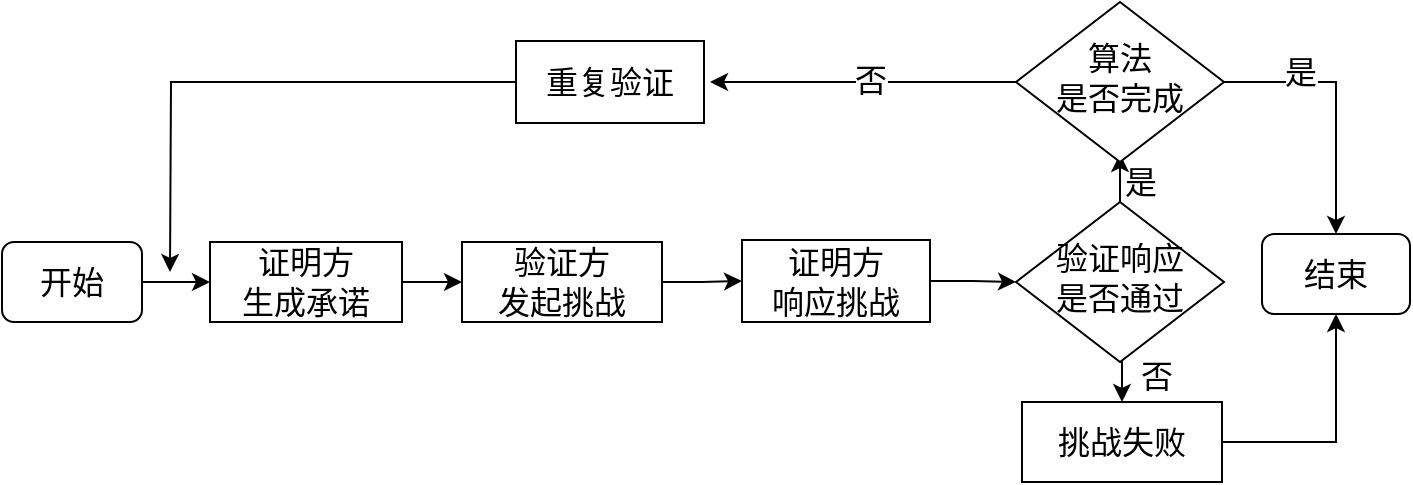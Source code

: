 <mxfile version="15.0.3" type="github">
  <diagram id="C5RBs43oDa-KdzZeNtuy" name="Page-1">
    <mxGraphModel dx="868" dy="404" grid="1" gridSize="10" guides="1" tooltips="1" connect="1" arrows="1" fold="1" page="1" pageScale="1" pageWidth="827" pageHeight="1169" math="0" shadow="0">
      <root>
        <mxCell id="WIyWlLk6GJQsqaUBKTNV-0" />
        <mxCell id="WIyWlLk6GJQsqaUBKTNV-1" parent="WIyWlLk6GJQsqaUBKTNV-0" />
        <mxCell id="wY-KJt-lYxIZaFkre0BP-1" style="edgeStyle=orthogonalEdgeStyle;rounded=0;orthogonalLoop=1;jettySize=auto;html=1;exitX=1;exitY=0.5;exitDx=0;exitDy=0;entryX=0;entryY=0.5;entryDx=0;entryDy=0;fontSize=16;" edge="1" parent="WIyWlLk6GJQsqaUBKTNV-1" source="WIyWlLk6GJQsqaUBKTNV-3" target="wY-KJt-lYxIZaFkre0BP-0">
          <mxGeometry relative="1" as="geometry" />
        </mxCell>
        <mxCell id="WIyWlLk6GJQsqaUBKTNV-3" value="开始" style="rounded=1;whiteSpace=wrap;html=1;fontSize=16;glass=0;strokeWidth=1;shadow=0;" parent="WIyWlLk6GJQsqaUBKTNV-1" vertex="1">
          <mxGeometry x="46" y="245" width="70" height="40" as="geometry" />
        </mxCell>
        <mxCell id="wY-KJt-lYxIZaFkre0BP-16" style="edgeStyle=orthogonalEdgeStyle;rounded=0;orthogonalLoop=1;jettySize=auto;html=1;exitX=0.5;exitY=0;exitDx=0;exitDy=0;entryX=0.5;entryY=1;entryDx=0;entryDy=0;fontSize=16;strokeWidth=1;" edge="1" parent="WIyWlLk6GJQsqaUBKTNV-1" source="WIyWlLk6GJQsqaUBKTNV-6">
          <mxGeometry relative="1" as="geometry">
            <mxPoint x="605" y="201" as="targetPoint" />
          </mxGeometry>
        </mxCell>
        <mxCell id="wY-KJt-lYxIZaFkre0BP-19" style="edgeStyle=orthogonalEdgeStyle;rounded=0;orthogonalLoop=1;jettySize=auto;html=1;exitX=0.5;exitY=1;exitDx=0;exitDy=0;entryX=0.5;entryY=0;entryDx=0;entryDy=0;fontSize=16;strokeWidth=1;" edge="1" parent="WIyWlLk6GJQsqaUBKTNV-1" source="WIyWlLk6GJQsqaUBKTNV-6" target="wY-KJt-lYxIZaFkre0BP-6">
          <mxGeometry relative="1" as="geometry" />
        </mxCell>
        <mxCell id="WIyWlLk6GJQsqaUBKTNV-6" value="验证响应&lt;br&gt;是否通过" style="rhombus;whiteSpace=wrap;html=1;shadow=0;fontFamily=Helvetica;fontSize=16;align=center;strokeWidth=1;spacing=6;spacingTop=-4;" parent="WIyWlLk6GJQsqaUBKTNV-1" vertex="1">
          <mxGeometry x="553" y="225" width="104" height="80" as="geometry" />
        </mxCell>
        <mxCell id="WIyWlLk6GJQsqaUBKTNV-7" value="结束" style="rounded=1;whiteSpace=wrap;html=1;fontSize=16;glass=0;strokeWidth=1;shadow=0;" parent="WIyWlLk6GJQsqaUBKTNV-1" vertex="1">
          <mxGeometry x="676" y="241" width="74" height="40" as="geometry" />
        </mxCell>
        <mxCell id="wY-KJt-lYxIZaFkre0BP-3" style="edgeStyle=orthogonalEdgeStyle;rounded=0;orthogonalLoop=1;jettySize=auto;html=1;exitX=1;exitY=0.5;exitDx=0;exitDy=0;entryX=0;entryY=0.5;entryDx=0;entryDy=0;fontSize=16;" edge="1" parent="WIyWlLk6GJQsqaUBKTNV-1" source="wY-KJt-lYxIZaFkre0BP-0" target="wY-KJt-lYxIZaFkre0BP-2">
          <mxGeometry relative="1" as="geometry" />
        </mxCell>
        <mxCell id="wY-KJt-lYxIZaFkre0BP-0" value="&lt;div style=&quot;font-size: 16px&quot;&gt;证明方&lt;/div&gt;&lt;div style=&quot;font-size: 16px&quot;&gt;生成承诺&lt;/div&gt;" style="rounded=0;whiteSpace=wrap;html=1;fontSize=16;" vertex="1" parent="WIyWlLk6GJQsqaUBKTNV-1">
          <mxGeometry x="150" y="245" width="96" height="40" as="geometry" />
        </mxCell>
        <mxCell id="wY-KJt-lYxIZaFkre0BP-5" style="edgeStyle=orthogonalEdgeStyle;rounded=0;orthogonalLoop=1;jettySize=auto;html=1;exitX=1;exitY=0.5;exitDx=0;exitDy=0;entryX=0;entryY=0.5;entryDx=0;entryDy=0;fontSize=16;" edge="1" parent="WIyWlLk6GJQsqaUBKTNV-1" source="wY-KJt-lYxIZaFkre0BP-2" target="wY-KJt-lYxIZaFkre0BP-4">
          <mxGeometry relative="1" as="geometry" />
        </mxCell>
        <mxCell id="wY-KJt-lYxIZaFkre0BP-2" value="&lt;div style=&quot;font-size: 16px&quot;&gt;验证方&lt;/div&gt;&lt;div style=&quot;font-size: 16px&quot;&gt;发起挑战&lt;/div&gt;" style="rounded=0;whiteSpace=wrap;html=1;fontSize=16;" vertex="1" parent="WIyWlLk6GJQsqaUBKTNV-1">
          <mxGeometry x="276" y="245" width="100" height="40" as="geometry" />
        </mxCell>
        <mxCell id="wY-KJt-lYxIZaFkre0BP-9" style="edgeStyle=orthogonalEdgeStyle;rounded=0;orthogonalLoop=1;jettySize=auto;html=1;exitX=1;exitY=0.5;exitDx=0;exitDy=0;fontSize=16;" edge="1" parent="WIyWlLk6GJQsqaUBKTNV-1" source="wY-KJt-lYxIZaFkre0BP-4" target="WIyWlLk6GJQsqaUBKTNV-6">
          <mxGeometry relative="1" as="geometry" />
        </mxCell>
        <mxCell id="wY-KJt-lYxIZaFkre0BP-4" value="&lt;div style=&quot;font-size: 16px&quot;&gt;证明方&lt;/div&gt;&lt;div style=&quot;font-size: 16px&quot;&gt;响应挑战&lt;/div&gt;" style="rounded=0;whiteSpace=wrap;html=1;fontSize=16;" vertex="1" parent="WIyWlLk6GJQsqaUBKTNV-1">
          <mxGeometry x="416" y="244" width="94" height="41" as="geometry" />
        </mxCell>
        <mxCell id="wY-KJt-lYxIZaFkre0BP-12" style="edgeStyle=orthogonalEdgeStyle;rounded=0;orthogonalLoop=1;jettySize=auto;html=1;exitX=1;exitY=0.5;exitDx=0;exitDy=0;fontSize=16;entryX=0.5;entryY=1;entryDx=0;entryDy=0;" edge="1" parent="WIyWlLk6GJQsqaUBKTNV-1" source="wY-KJt-lYxIZaFkre0BP-6" target="WIyWlLk6GJQsqaUBKTNV-7">
          <mxGeometry relative="1" as="geometry">
            <mxPoint x="706" y="351" as="targetPoint" />
          </mxGeometry>
        </mxCell>
        <mxCell id="wY-KJt-lYxIZaFkre0BP-6" value="&lt;div style=&quot;font-size: 16px;&quot;&gt;挑战失败&lt;/div&gt;" style="rounded=0;whiteSpace=wrap;html=1;fontSize=16;" vertex="1" parent="WIyWlLk6GJQsqaUBKTNV-1">
          <mxGeometry x="556" y="325" width="100" height="40" as="geometry" />
        </mxCell>
        <mxCell id="wY-KJt-lYxIZaFkre0BP-13" style="edgeStyle=orthogonalEdgeStyle;rounded=0;orthogonalLoop=1;jettySize=auto;html=1;exitX=1;exitY=0.5;exitDx=0;exitDy=0;entryX=0.5;entryY=0;entryDx=0;entryDy=0;fontSize=16;" edge="1" parent="WIyWlLk6GJQsqaUBKTNV-1" source="wY-KJt-lYxIZaFkre0BP-23" target="WIyWlLk6GJQsqaUBKTNV-7">
          <mxGeometry relative="1" as="geometry">
            <mxPoint x="655" y="181" as="sourcePoint" />
          </mxGeometry>
        </mxCell>
        <mxCell id="wY-KJt-lYxIZaFkre0BP-30" value="是" style="edgeLabel;html=1;align=center;verticalAlign=middle;resizable=0;points=[];fontSize=16;" vertex="1" connectable="0" parent="wY-KJt-lYxIZaFkre0BP-13">
          <mxGeometry x="-0.424" y="-4" relative="1" as="geometry">
            <mxPoint y="-9" as="offset" />
          </mxGeometry>
        </mxCell>
        <mxCell id="wY-KJt-lYxIZaFkre0BP-18" value="是" style="text;html=1;align=center;verticalAlign=middle;resizable=0;points=[];autosize=1;strokeColor=none;fontSize=16;" vertex="1" parent="WIyWlLk6GJQsqaUBKTNV-1">
          <mxGeometry x="600" y="205" width="30" height="20" as="geometry" />
        </mxCell>
        <mxCell id="wY-KJt-lYxIZaFkre0BP-20" value="否" style="text;html=1;align=center;verticalAlign=middle;resizable=0;points=[];autosize=1;strokeColor=none;fontSize=16;" vertex="1" parent="WIyWlLk6GJQsqaUBKTNV-1">
          <mxGeometry x="608" y="302" width="30" height="20" as="geometry" />
        </mxCell>
        <mxCell id="wY-KJt-lYxIZaFkre0BP-25" style="edgeStyle=orthogonalEdgeStyle;rounded=0;orthogonalLoop=1;jettySize=auto;html=1;exitX=0;exitY=0.5;exitDx=0;exitDy=0;fontSize=16;strokeWidth=1;" edge="1" parent="WIyWlLk6GJQsqaUBKTNV-1" source="wY-KJt-lYxIZaFkre0BP-23">
          <mxGeometry relative="1" as="geometry">
            <mxPoint x="400" y="165" as="targetPoint" />
          </mxGeometry>
        </mxCell>
        <mxCell id="wY-KJt-lYxIZaFkre0BP-29" value="否" style="edgeLabel;html=1;align=center;verticalAlign=middle;resizable=0;points=[];fontSize=16;" vertex="1" connectable="0" parent="wY-KJt-lYxIZaFkre0BP-25">
          <mxGeometry x="-0.294" y="-1" relative="1" as="geometry">
            <mxPoint x="-19" as="offset" />
          </mxGeometry>
        </mxCell>
        <mxCell id="wY-KJt-lYxIZaFkre0BP-23" value="算法&lt;br&gt;是否完成" style="rhombus;whiteSpace=wrap;html=1;shadow=0;fontFamily=Helvetica;fontSize=16;align=center;strokeWidth=1;spacing=6;spacingTop=-4;" vertex="1" parent="WIyWlLk6GJQsqaUBKTNV-1">
          <mxGeometry x="553" y="125" width="104" height="80" as="geometry" />
        </mxCell>
        <mxCell id="wY-KJt-lYxIZaFkre0BP-26" style="edgeStyle=orthogonalEdgeStyle;rounded=0;orthogonalLoop=1;jettySize=auto;html=1;exitX=0;exitY=0.5;exitDx=0;exitDy=0;fontSize=16;strokeWidth=1;" edge="1" parent="WIyWlLk6GJQsqaUBKTNV-1" source="wY-KJt-lYxIZaFkre0BP-24">
          <mxGeometry relative="1" as="geometry">
            <mxPoint x="130" y="260" as="targetPoint" />
          </mxGeometry>
        </mxCell>
        <mxCell id="wY-KJt-lYxIZaFkre0BP-24" value="&lt;div style=&quot;font-size: 16px&quot;&gt;重复验证&lt;/div&gt;" style="rounded=0;whiteSpace=wrap;html=1;fontSize=16;" vertex="1" parent="WIyWlLk6GJQsqaUBKTNV-1">
          <mxGeometry x="303" y="144.5" width="94" height="41" as="geometry" />
        </mxCell>
      </root>
    </mxGraphModel>
  </diagram>
</mxfile>
